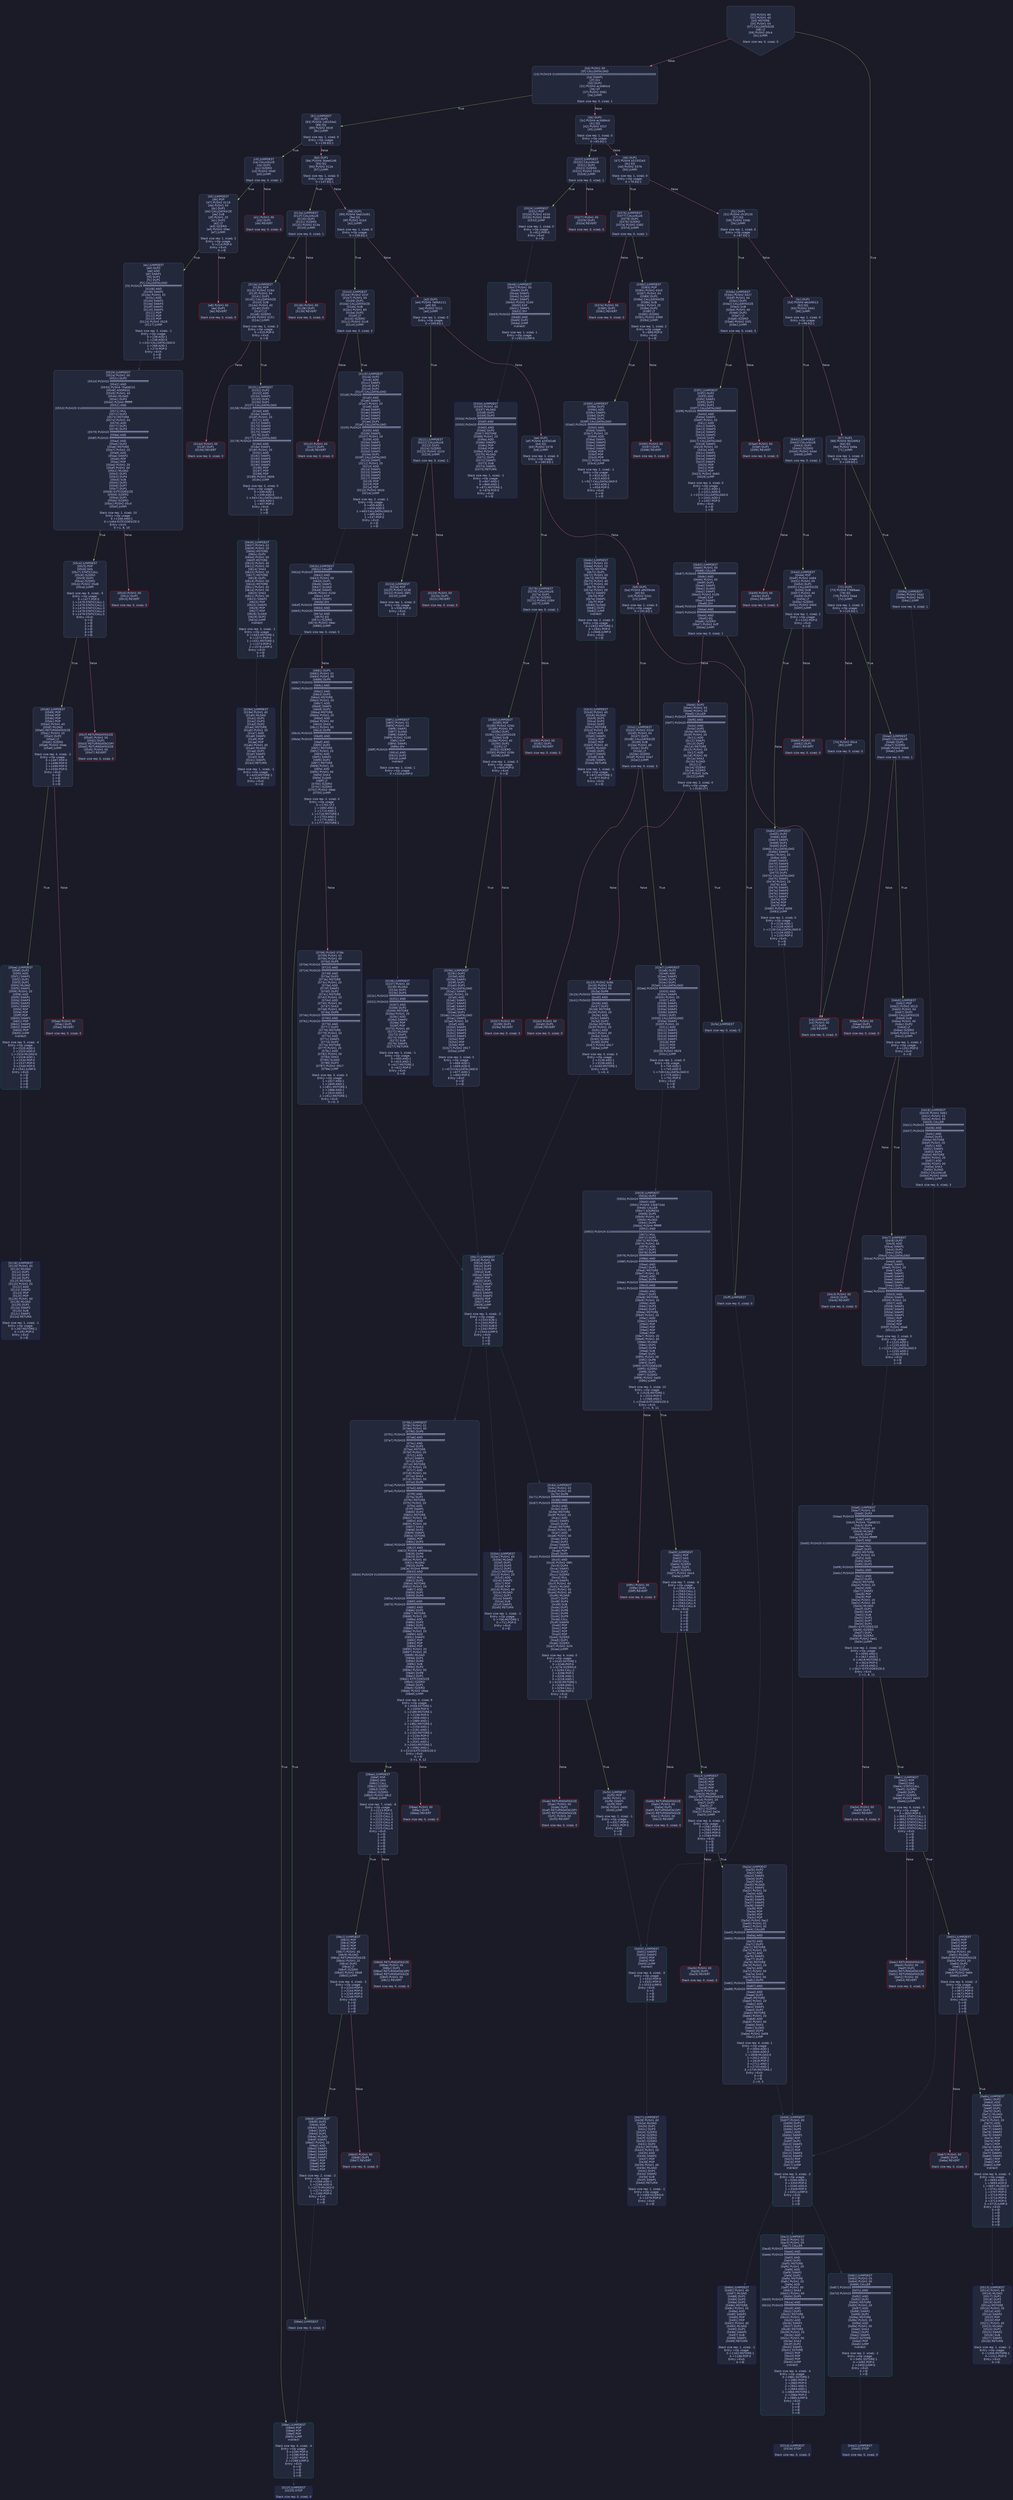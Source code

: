 digraph G {
    node [shape=box, style="filled, rounded", color="#565f89", fontcolor="#c0caf5", fontname="Helvetica", fillcolor="#24283b"];
    edge [color="#414868", fontcolor="#c0caf5", fontname="Helvetica"];
    bgcolor="#1a1b26";
    0 [ label = "[00] PUSH1 80
[02] PUSH1 40
[04] MSTORE
[05] PUSH1 04
[07] CALLDATASIZE
[08] LT
[09] PUSH2 00c4
[0c] JUMPI

Stack size req: 0, sizeΔ: 0
" shape = invhouse]
    1 [ label = "[0d] PUSH1 00
[0f] CALLDATALOAD
[10] PUSH29 0100000000000000000000000000000000000000000000000000000000
[2e] SWAP1
[2f] DIV
[30] DUP1
[31] PUSH4 ac3d84cd
[36] GT
[37] PUSH2 0081
[3a] JUMPI

Stack size req: 0, sizeΔ: 1
"]
    2 [ label = "[3b] DUP1
[3c] PUSH4 ac3d84cd
[41] EQ
[42] PUSH2 031f
[45] JUMPI

Stack size req: 1, sizeΔ: 0
Entry->Op usage:
	0->65:EQ:1
"]
    3 [ label = "[46] DUP1
[47] PUSH4 b51502e3
[4c] EQ
[4d] PUSH2 0376
[50] JUMPI

Stack size req: 1, sizeΔ: 0
Entry->Op usage:
	0->76:EQ:1
"]
    4 [ label = "[51] DUP1
[52] PUSH4 cfc3f130
[57] EQ
[58] PUSH2 03db
[5b] JUMPI

Stack size req: 1, sizeΔ: 0
Entry->Op usage:
	0->87:EQ:1
"]
    5 [ label = "[5c] DUP1
[5d] PUSH4 e6cb9013
[62] EQ
[63] PUSH2 0441
[66] JUMPI

Stack size req: 1, sizeΔ: 0
Entry->Op usage:
	0->98:EQ:1
"]
    6 [ label = "[67] DUP1
[68] PUSH4 f6326fb3
[6d] EQ
[6e] PUSH2 049a
[71] JUMPI

Stack size req: 1, sizeΔ: 0
Entry->Op usage:
	0->109:EQ:1
"]
    7 [ label = "[72] DUP1
[73] PUSH4 f7888aec
[78] EQ
[79] PUSH2 04a4
[7c] JUMPI

Stack size req: 1, sizeΔ: 0
Entry->Op usage:
	0->120:EQ:1
"]
    8 [ label = "[7d] PUSH2 00c4
[80] JUMP

Stack size req: 0, sizeΔ: 0
"]
    9 [ label = "[81] JUMPDEST
[82] DUP1
[83] PUSH4 146104e1
[88] EQ
[89] PUSH2 00c9
[8c] JUMPI

Stack size req: 1, sizeΔ: 0
Entry->Op usage:
	0->136:EQ:1
"]
    10 [ label = "[8d] DUP1
[8e] PUSH4 3baed1d6
[93] EQ
[94] PUSH2 012e
[97] JUMPI

Stack size req: 1, sizeΔ: 0
Entry->Op usage:
	0->147:EQ:1
"]
    11 [ label = "[98] DUP1
[99] PUSH4 5ed15d91
[9e] EQ
[9f] PUSH2 01b3
[a2] JUMPI

Stack size req: 1, sizeΔ: 0
Entry->Op usage:
	0->158:EQ:1
"]
    12 [ label = "[a3] DUP1
[a4] PUSH4 7e0bb111
[a9] EQ
[aa] PUSH2 0221
[ad] JUMPI

Stack size req: 1, sizeΔ: 0
Entry->Op usage:
	0->169:EQ:1
"]
    13 [ label = "[ae] DUP1
[af] PUSH4 a293d1e8
[b4] EQ
[b5] PUSH2 0278
[b8] JUMPI

Stack size req: 1, sizeΔ: 0
Entry->Op usage:
	0->180:EQ:1
"]
    14 [ label = "[b9] DUP1
[ba] PUSH4 a9059cbb
[bf] EQ
[c0] PUSH2 02d1
[c3] JUMPI

Stack size req: 1, sizeΔ: 0
Entry->Op usage:
	0->191:EQ:1
"]
    15 [ label = "[c4] JUMPDEST
[c5] PUSH1 00
[c7] DUP1
[c8] REVERT

Stack size req: 0, sizeΔ: 0
" color = "red"]
    16 [ label = "[c9] JUMPDEST
[ca] CALLVALUE
[cb] DUP1
[cc] ISZERO
[cd] PUSH2 00d5
[d0] JUMPI

Stack size req: 0, sizeΔ: 1
"]
    17 [ label = "[d1] PUSH1 00
[d3] DUP1
[d4] REVERT

Stack size req: 0, sizeΔ: 0
" color = "red"]
    18 [ label = "[d5] JUMPDEST
[d6] POP
[d7] PUSH2 0118
[da] PUSH1 04
[dc] DUP1
[dd] CALLDATASIZE
[de] SUB
[df] PUSH1 20
[e1] DUP2
[e2] LT
[e3] ISZERO
[e4] PUSH2 00ec
[e7] JUMPI

Stack size req: 1, sizeΔ: 2
Entry->Op usage:
	0->214:POP:0
Entry->Exit:
	0->😵
"]
    19 [ label = "[e8] PUSH1 00
[ea] DUP1
[eb] REVERT

Stack size req: 0, sizeΔ: 0
" color = "red"]
    20 [ label = "[ec] JUMPDEST
[ed] DUP2
[ee] ADD
[ef] SWAP1
[f0] DUP1
[f1] DUP1
[f2] CALLDATALOAD
[f3] PUSH20 ffffffffffffffffffffffffffffffffffffffff
[0108] AND
[0109] SWAP1
[010a] PUSH1 20
[010c] ADD
[010d] SWAP1
[010e] SWAP3
[010f] SWAP2
[0110] SWAP1
[0111] POP
[0112] POP
[0113] POP
[0114] PUSH2 0529
[0117] JUMP

Stack size req: 2, sizeΔ: -1
Entry->Op usage:
	0->238:ADD:1
	1->238:ADD:0
	1->242:CALLDATALOAD:0
	1->268:ADD:1
	1->274:POP:0
Entry->Exit:
	0->😵
	1->😵
"]
    21 [ label = "[0118] JUMPDEST
[0119] PUSH1 40
[011b] MLOAD
[011c] DUP1
[011d] DUP3
[011e] DUP2
[011f] MSTORE
[0120] PUSH1 20
[0122] ADD
[0123] SWAP2
[0124] POP
[0125] POP
[0126] PUSH1 40
[0128] MLOAD
[0129] DUP1
[012a] SWAP2
[012b] SUB
[012c] SWAP1
[012d] RETURN

Stack size req: 1, sizeΔ: -1
Entry->Op usage:
	0->287:MSTORE:1
	0->292:POP:0
Entry->Exit:
	0->😵
" color = "darkblue"]
    22 [ label = "[012e] JUMPDEST
[012f] CALLVALUE
[0130] DUP1
[0131] ISZERO
[0132] PUSH2 013a
[0135] JUMPI

Stack size req: 0, sizeΔ: 1
"]
    23 [ label = "[0136] PUSH1 00
[0138] DUP1
[0139] REVERT

Stack size req: 0, sizeΔ: 0
" color = "red"]
    24 [ label = "[013a] JUMPDEST
[013b] POP
[013c] PUSH2 019d
[013f] PUSH1 04
[0141] DUP1
[0142] CALLDATASIZE
[0143] SUB
[0144] PUSH1 40
[0146] DUP2
[0147] LT
[0148] ISZERO
[0149] PUSH2 0151
[014c] JUMPI

Stack size req: 1, sizeΔ: 2
Entry->Op usage:
	0->315:POP:0
Entry->Exit:
	0->😵
"]
    25 [ label = "[014d] PUSH1 00
[014f] DUP1
[0150] REVERT

Stack size req: 0, sizeΔ: 0
" color = "red"]
    26 [ label = "[0151] JUMPDEST
[0152] DUP2
[0153] ADD
[0154] SWAP1
[0155] DUP1
[0156] DUP1
[0157] CALLDATALOAD
[0158] PUSH20 ffffffffffffffffffffffffffffffffffffffff
[016d] AND
[016e] SWAP1
[016f] PUSH1 20
[0171] ADD
[0172] SWAP1
[0173] SWAP3
[0174] SWAP2
[0175] SWAP1
[0176] DUP1
[0177] CALLDATALOAD
[0178] PUSH20 ffffffffffffffffffffffffffffffffffffffff
[018d] AND
[018e] SWAP1
[018f] PUSH1 20
[0191] ADD
[0192] SWAP1
[0193] SWAP3
[0194] SWAP2
[0195] SWAP1
[0196] POP
[0197] POP
[0198] POP
[0199] PUSH2 0606
[019c] JUMP

Stack size req: 2, sizeΔ: 0
Entry->Op usage:
	0->339:ADD:1
	1->339:ADD:0
	1->343:CALLDATALOAD:0
	1->369:ADD:1
	1->407:POP:0
Entry->Exit:
	0->😵
	1->😵
"]
    27 [ label = "[019d] JUMPDEST
[019e] PUSH1 40
[01a0] MLOAD
[01a1] DUP1
[01a2] DUP3
[01a3] DUP2
[01a4] MSTORE
[01a5] PUSH1 20
[01a7] ADD
[01a8] SWAP2
[01a9] POP
[01aa] POP
[01ab] PUSH1 40
[01ad] MLOAD
[01ae] DUP1
[01af] SWAP2
[01b0] SUB
[01b1] SWAP1
[01b2] RETURN

Stack size req: 1, sizeΔ: -1
Entry->Op usage:
	0->420:MSTORE:1
	0->425:POP:0
Entry->Exit:
	0->😵
" color = "darkblue"]
    28 [ label = "[01b3] JUMPDEST
[01b4] PUSH2 021f
[01b7] PUSH1 04
[01b9] DUP1
[01ba] CALLDATASIZE
[01bb] SUB
[01bc] PUSH1 60
[01be] DUP2
[01bf] LT
[01c0] ISZERO
[01c1] PUSH2 01c9
[01c4] JUMPI

Stack size req: 0, sizeΔ: 3
"]
    29 [ label = "[01c5] PUSH1 00
[01c7] DUP1
[01c8] REVERT

Stack size req: 0, sizeΔ: 0
" color = "red"]
    30 [ label = "[01c9] JUMPDEST
[01ca] DUP2
[01cb] ADD
[01cc] SWAP1
[01cd] DUP1
[01ce] DUP1
[01cf] CALLDATALOAD
[01d0] PUSH20 ffffffffffffffffffffffffffffffffffffffff
[01e5] AND
[01e6] SWAP1
[01e7] PUSH1 20
[01e9] ADD
[01ea] SWAP1
[01eb] SWAP3
[01ec] SWAP2
[01ed] SWAP1
[01ee] DUP1
[01ef] CALLDATALOAD
[01f0] PUSH20 ffffffffffffffffffffffffffffffffffffffff
[0205] AND
[0206] SWAP1
[0207] PUSH1 20
[0209] ADD
[020a] SWAP1
[020b] SWAP3
[020c] SWAP2
[020d] SWAP1
[020e] DUP1
[020f] CALLDATALOAD
[0210] SWAP1
[0211] PUSH1 20
[0213] ADD
[0214] SWAP1
[0215] SWAP3
[0216] SWAP2
[0217] SWAP1
[0218] POP
[0219] POP
[021a] POP
[021b] PUSH2 062b
[021e] JUMP

Stack size req: 2, sizeΔ: 1
Entry->Op usage:
	0->459:ADD:1
	1->459:ADD:0
	1->463:CALLDATALOAD:0
	1->489:ADD:1
	1->537:POP:0
Entry->Exit:
	0->😵
	1->😵
"]
    31 [ label = "[021f] JUMPDEST
[0220] STOP

Stack size req: 0, sizeΔ: 0
" color = "darkblue"]
    32 [ label = "[0221] JUMPDEST
[0222] CALLVALUE
[0223] DUP1
[0224] ISZERO
[0225] PUSH2 022d
[0228] JUMPI

Stack size req: 0, sizeΔ: 1
"]
    33 [ label = "[0229] PUSH1 00
[022b] DUP1
[022c] REVERT

Stack size req: 0, sizeΔ: 0
" color = "red"]
    34 [ label = "[022d] JUMPDEST
[022e] POP
[022f] PUSH2 0236
[0232] PUSH2 08f1
[0235] JUMP

Stack size req: 1, sizeΔ: 0
Entry->Op usage:
	0->558:POP:0
Entry->Exit:
	0->😵
"]
    35 [ label = "[0236] JUMPDEST
[0237] PUSH1 40
[0239] MLOAD
[023a] DUP1
[023b] DUP3
[023c] PUSH20 ffffffffffffffffffffffffffffffffffffffff
[0251] AND
[0252] PUSH20 ffffffffffffffffffffffffffffffffffffffff
[0267] AND
[0268] DUP2
[0269] MSTORE
[026a] PUSH1 20
[026c] ADD
[026d] SWAP2
[026e] POP
[026f] POP
[0270] PUSH1 40
[0272] MLOAD
[0273] DUP1
[0274] SWAP2
[0275] SUB
[0276] SWAP1
[0277] RETURN

Stack size req: 1, sizeΔ: -1
Entry->Op usage:
	0->593:AND:1
	0->615:AND:1
	0->617:MSTORE:1
	0->622:POP:0
Entry->Exit:
	0->😵
" color = "darkblue"]
    36 [ label = "[0278] JUMPDEST
[0279] CALLVALUE
[027a] DUP1
[027b] ISZERO
[027c] PUSH2 0284
[027f] JUMPI

Stack size req: 0, sizeΔ: 1
"]
    37 [ label = "[0280] PUSH1 00
[0282] DUP1
[0283] REVERT

Stack size req: 0, sizeΔ: 0
" color = "red"]
    38 [ label = "[0284] JUMPDEST
[0285] POP
[0286] PUSH2 02bb
[0289] PUSH1 04
[028b] DUP1
[028c] CALLDATASIZE
[028d] SUB
[028e] PUSH1 40
[0290] DUP2
[0291] LT
[0292] ISZERO
[0293] PUSH2 029b
[0296] JUMPI

Stack size req: 1, sizeΔ: 2
Entry->Op usage:
	0->645:POP:0
Entry->Exit:
	0->😵
"]
    39 [ label = "[0297] PUSH1 00
[0299] DUP1
[029a] REVERT

Stack size req: 0, sizeΔ: 0
" color = "red"]
    40 [ label = "[029b] JUMPDEST
[029c] DUP2
[029d] ADD
[029e] SWAP1
[029f] DUP1
[02a0] DUP1
[02a1] CALLDATALOAD
[02a2] SWAP1
[02a3] PUSH1 20
[02a5] ADD
[02a6] SWAP1
[02a7] SWAP3
[02a8] SWAP2
[02a9] SWAP1
[02aa] DUP1
[02ab] CALLDATALOAD
[02ac] SWAP1
[02ad] PUSH1 20
[02af] ADD
[02b0] SWAP1
[02b1] SWAP3
[02b2] SWAP2
[02b3] SWAP1
[02b4] POP
[02b5] POP
[02b6] POP
[02b7] PUSH2 0917
[02ba] JUMP

Stack size req: 2, sizeΔ: 0
Entry->Op usage:
	0->669:ADD:1
	1->669:ADD:0
	1->673:CALLDATALOAD:0
	1->677:ADD:1
	1->693:POP:0
Entry->Exit:
	0->😵
	1->😵
"]
    41 [ label = "[02bb] JUMPDEST
[02bc] PUSH1 40
[02be] MLOAD
[02bf] DUP1
[02c0] DUP3
[02c1] DUP2
[02c2] MSTORE
[02c3] PUSH1 20
[02c5] ADD
[02c6] SWAP2
[02c7] POP
[02c8] POP
[02c9] PUSH1 40
[02cb] MLOAD
[02cc] DUP1
[02cd] SWAP2
[02ce] SUB
[02cf] SWAP1
[02d0] RETURN

Stack size req: 1, sizeΔ: -1
Entry->Op usage:
	0->706:MSTORE:1
	0->711:POP:0
Entry->Exit:
	0->😵
" color = "darkblue"]
    42 [ label = "[02d1] JUMPDEST
[02d2] PUSH2 031d
[02d5] PUSH1 04
[02d7] DUP1
[02d8] CALLDATASIZE
[02d9] SUB
[02da] PUSH1 40
[02dc] DUP2
[02dd] LT
[02de] ISZERO
[02df] PUSH2 02e7
[02e2] JUMPI

Stack size req: 0, sizeΔ: 3
"]
    43 [ label = "[02e3] PUSH1 00
[02e5] DUP1
[02e6] REVERT

Stack size req: 0, sizeΔ: 0
" color = "red"]
    44 [ label = "[02e7] JUMPDEST
[02e8] DUP2
[02e9] ADD
[02ea] SWAP1
[02eb] DUP1
[02ec] DUP1
[02ed] CALLDATALOAD
[02ee] PUSH20 ffffffffffffffffffffffffffffffffffffffff
[0303] AND
[0304] SWAP1
[0305] PUSH1 20
[0307] ADD
[0308] SWAP1
[0309] SWAP3
[030a] SWAP2
[030b] SWAP1
[030c] DUP1
[030d] CALLDATALOAD
[030e] SWAP1
[030f] PUSH1 20
[0311] ADD
[0312] SWAP1
[0313] SWAP3
[0314] SWAP2
[0315] SWAP1
[0316] POP
[0317] POP
[0318] POP
[0319] PUSH2 0929
[031c] JUMP

Stack size req: 2, sizeΔ: 0
Entry->Op usage:
	0->745:ADD:1
	1->745:ADD:0
	1->749:CALLDATALOAD:0
	1->775:ADD:1
	1->791:POP:0
Entry->Exit:
	0->😵
	1->😵
"]
    45 [ label = "[031d] JUMPDEST
[031e] STOP

Stack size req: 0, sizeΔ: 0
" color = "darkblue"]
    46 [ label = "[031f] JUMPDEST
[0320] CALLVALUE
[0321] DUP1
[0322] ISZERO
[0323] PUSH2 032b
[0326] JUMPI

Stack size req: 0, sizeΔ: 1
"]
    47 [ label = "[0327] PUSH1 00
[0329] DUP1
[032a] REVERT

Stack size req: 0, sizeΔ: 0
" color = "red"]
    48 [ label = "[032b] JUMPDEST
[032c] POP
[032d] PUSH2 0334
[0330] PUSH2 0b46
[0333] JUMP

Stack size req: 1, sizeΔ: 0
Entry->Op usage:
	0->812:POP:0
Entry->Exit:
	0->😵
"]
    49 [ label = "[0334] JUMPDEST
[0335] PUSH1 40
[0337] MLOAD
[0338] DUP1
[0339] DUP3
[033a] PUSH20 ffffffffffffffffffffffffffffffffffffffff
[034f] AND
[0350] PUSH20 ffffffffffffffffffffffffffffffffffffffff
[0365] AND
[0366] DUP2
[0367] MSTORE
[0368] PUSH1 20
[036a] ADD
[036b] SWAP2
[036c] POP
[036d] POP
[036e] PUSH1 40
[0370] MLOAD
[0371] DUP1
[0372] SWAP2
[0373] SUB
[0374] SWAP1
[0375] RETURN

Stack size req: 1, sizeΔ: -1
Entry->Op usage:
	0->847:AND:1
	0->869:AND:1
	0->871:MSTORE:1
	0->876:POP:0
Entry->Exit:
	0->😵
" color = "darkblue"]
    50 [ label = "[0376] JUMPDEST
[0377] CALLVALUE
[0378] DUP1
[0379] ISZERO
[037a] PUSH2 0382
[037d] JUMPI

Stack size req: 0, sizeΔ: 1
"]
    51 [ label = "[037e] PUSH1 00
[0380] DUP1
[0381] REVERT

Stack size req: 0, sizeΔ: 0
" color = "red"]
    52 [ label = "[0382] JUMPDEST
[0383] POP
[0384] PUSH2 03c5
[0387] PUSH1 04
[0389] DUP1
[038a] CALLDATASIZE
[038b] SUB
[038c] PUSH1 20
[038e] DUP2
[038f] LT
[0390] ISZERO
[0391] PUSH2 0399
[0394] JUMPI

Stack size req: 1, sizeΔ: 2
Entry->Op usage:
	0->899:POP:0
Entry->Exit:
	0->😵
"]
    53 [ label = "[0395] PUSH1 00
[0397] DUP1
[0398] REVERT

Stack size req: 0, sizeΔ: 0
" color = "red"]
    54 [ label = "[0399] JUMPDEST
[039a] DUP2
[039b] ADD
[039c] SWAP1
[039d] DUP1
[039e] DUP1
[039f] CALLDATALOAD
[03a0] PUSH20 ffffffffffffffffffffffffffffffffffffffff
[03b5] AND
[03b6] SWAP1
[03b7] PUSH1 20
[03b9] ADD
[03ba] SWAP1
[03bb] SWAP3
[03bc] SWAP2
[03bd] SWAP1
[03be] POP
[03bf] POP
[03c0] POP
[03c1] PUSH2 0b6b
[03c4] JUMP

Stack size req: 2, sizeΔ: -1
Entry->Op usage:
	0->923:ADD:1
	1->923:ADD:0
	1->927:CALLDATALOAD:0
	1->953:ADD:1
	1->959:POP:0
Entry->Exit:
	0->😵
	1->😵
"]
    55 [ label = "[03c5] JUMPDEST
[03c6] PUSH1 40
[03c8] MLOAD
[03c9] DUP1
[03ca] DUP3
[03cb] DUP2
[03cc] MSTORE
[03cd] PUSH1 20
[03cf] ADD
[03d0] SWAP2
[03d1] POP
[03d2] POP
[03d3] PUSH1 40
[03d5] MLOAD
[03d6] DUP1
[03d7] SWAP2
[03d8] SUB
[03d9] SWAP1
[03da] RETURN

Stack size req: 1, sizeΔ: -1
Entry->Op usage:
	0->972:MSTORE:1
	0->977:POP:0
Entry->Exit:
	0->😵
" color = "darkblue"]
    56 [ label = "[03db] JUMPDEST
[03dc] PUSH2 0427
[03df] PUSH1 04
[03e1] DUP1
[03e2] CALLDATASIZE
[03e3] SUB
[03e4] PUSH1 40
[03e6] DUP2
[03e7] LT
[03e8] ISZERO
[03e9] PUSH2 03f1
[03ec] JUMPI

Stack size req: 0, sizeΔ: 3
"]
    57 [ label = "[03ed] PUSH1 00
[03ef] DUP1
[03f0] REVERT

Stack size req: 0, sizeΔ: 0
" color = "red"]
    58 [ label = "[03f1] JUMPDEST
[03f2] DUP2
[03f3] ADD
[03f4] SWAP1
[03f5] DUP1
[03f6] DUP1
[03f7] CALLDATALOAD
[03f8] PUSH20 ffffffffffffffffffffffffffffffffffffffff
[040d] AND
[040e] SWAP1
[040f] PUSH1 20
[0411] ADD
[0412] SWAP1
[0413] SWAP3
[0414] SWAP2
[0415] SWAP1
[0416] DUP1
[0417] CALLDATALOAD
[0418] SWAP1
[0419] PUSH1 20
[041b] ADD
[041c] SWAP1
[041d] SWAP3
[041e] SWAP2
[041f] SWAP1
[0420] POP
[0421] POP
[0422] POP
[0423] PUSH2 0b83
[0426] JUMP

Stack size req: 2, sizeΔ: 0
Entry->Op usage:
	0->1011:ADD:1
	1->1011:ADD:0
	1->1015:CALLDATALOAD:0
	1->1041:ADD:1
	1->1057:POP:0
Entry->Exit:
	0->😵
	1->😵
"]
    59 [ label = "[0427] JUMPDEST
[0428] PUSH1 40
[042a] MLOAD
[042b] DUP1
[042c] DUP3
[042d] ISZERO
[042e] ISZERO
[042f] ISZERO
[0430] ISZERO
[0431] DUP2
[0432] MSTORE
[0433] PUSH1 20
[0435] ADD
[0436] SWAP2
[0437] POP
[0438] POP
[0439] PUSH1 40
[043b] MLOAD
[043c] DUP1
[043d] SWAP2
[043e] SUB
[043f] SWAP1
[0440] RETURN

Stack size req: 1, sizeΔ: -1
Entry->Op usage:
	0->1069:ISZERO:0
	0->1079:POP:0
Entry->Exit:
	0->😵
" color = "darkblue"]
    60 [ label = "[0441] JUMPDEST
[0442] CALLVALUE
[0443] DUP1
[0444] ISZERO
[0445] PUSH2 044d
[0448] JUMPI

Stack size req: 0, sizeΔ: 1
"]
    61 [ label = "[0449] PUSH1 00
[044b] DUP1
[044c] REVERT

Stack size req: 0, sizeΔ: 0
" color = "red"]
    62 [ label = "[044d] JUMPDEST
[044e] POP
[044f] PUSH2 0484
[0452] PUSH1 04
[0454] DUP1
[0455] CALLDATASIZE
[0456] SUB
[0457] PUSH1 40
[0459] DUP2
[045a] LT
[045b] ISZERO
[045c] PUSH2 0464
[045f] JUMPI

Stack size req: 1, sizeΔ: 2
Entry->Op usage:
	0->1102:POP:0
Entry->Exit:
	0->😵
"]
    63 [ label = "[0460] PUSH1 00
[0462] DUP1
[0463] REVERT

Stack size req: 0, sizeΔ: 0
" color = "red"]
    64 [ label = "[0464] JUMPDEST
[0465] DUP2
[0466] ADD
[0467] SWAP1
[0468] DUP1
[0469] DUP1
[046a] CALLDATALOAD
[046b] SWAP1
[046c] PUSH1 20
[046e] ADD
[046f] SWAP1
[0470] SWAP3
[0471] SWAP2
[0472] SWAP1
[0473] DUP1
[0474] CALLDATALOAD
[0475] SWAP1
[0476] PUSH1 20
[0478] ADD
[0479] SWAP1
[047a] SWAP3
[047b] SWAP2
[047c] SWAP1
[047d] POP
[047e] POP
[047f] POP
[0480] PUSH2 0d06
[0483] JUMP

Stack size req: 2, sizeΔ: 0
Entry->Op usage:
	0->1126:ADD:1
	1->1126:ADD:0
	1->1130:CALLDATALOAD:0
	1->1134:ADD:1
	1->1150:POP:0
Entry->Exit:
	0->😵
	1->😵
"]
    65 [ label = "[0484] JUMPDEST
[0485] PUSH1 40
[0487] MLOAD
[0488] DUP1
[0489] DUP3
[048a] DUP2
[048b] MSTORE
[048c] PUSH1 20
[048e] ADD
[048f] SWAP2
[0490] POP
[0491] POP
[0492] PUSH1 40
[0494] MLOAD
[0495] DUP1
[0496] SWAP2
[0497] SUB
[0498] SWAP1
[0499] RETURN

Stack size req: 1, sizeΔ: -1
Entry->Op usage:
	0->1163:MSTORE:1
	0->1168:POP:0
Entry->Exit:
	0->😵
" color = "darkblue"]
    66 [ label = "[049a] JUMPDEST
[049b] PUSH2 04a2
[049e] PUSH2 0d18
[04a1] JUMP

Stack size req: 0, sizeΔ: 1
"]
    67 [ label = "[04a2] JUMPDEST
[04a3] STOP

Stack size req: 0, sizeΔ: 0
" color = "darkblue"]
    68 [ label = "[04a4] JUMPDEST
[04a5] CALLVALUE
[04a6] DUP1
[04a7] ISZERO
[04a8] PUSH2 04b0
[04ab] JUMPI

Stack size req: 0, sizeΔ: 1
"]
    69 [ label = "[04ac] PUSH1 00
[04ae] DUP1
[04af] REVERT

Stack size req: 0, sizeΔ: 0
" color = "red"]
    70 [ label = "[04b0] JUMPDEST
[04b1] POP
[04b2] PUSH2 0513
[04b5] PUSH1 04
[04b7] DUP1
[04b8] CALLDATASIZE
[04b9] SUB
[04ba] PUSH1 40
[04bc] DUP2
[04bd] LT
[04be] ISZERO
[04bf] PUSH2 04c7
[04c2] JUMPI

Stack size req: 1, sizeΔ: 2
Entry->Op usage:
	0->1201:POP:0
Entry->Exit:
	0->😵
"]
    71 [ label = "[04c3] PUSH1 00
[04c5] DUP1
[04c6] REVERT

Stack size req: 0, sizeΔ: 0
" color = "red"]
    72 [ label = "[04c7] JUMPDEST
[04c8] DUP2
[04c9] ADD
[04ca] SWAP1
[04cb] DUP1
[04cc] DUP1
[04cd] CALLDATALOAD
[04ce] PUSH20 ffffffffffffffffffffffffffffffffffffffff
[04e3] AND
[04e4] SWAP1
[04e5] PUSH1 20
[04e7] ADD
[04e8] SWAP1
[04e9] SWAP3
[04ea] SWAP2
[04eb] SWAP1
[04ec] DUP1
[04ed] CALLDATALOAD
[04ee] PUSH20 ffffffffffffffffffffffffffffffffffffffff
[0503] AND
[0504] SWAP1
[0505] PUSH1 20
[0507] ADD
[0508] SWAP1
[0509] SWAP3
[050a] SWAP2
[050b] SWAP1
[050c] POP
[050d] POP
[050e] POP
[050f] PUSH2 0da6
[0512] JUMP

Stack size req: 2, sizeΔ: 0
Entry->Op usage:
	0->1225:ADD:1
	1->1225:ADD:0
	1->1229:CALLDATALOAD:0
	1->1255:ADD:1
	1->1293:POP:0
Entry->Exit:
	0->😵
	1->😵
"]
    73 [ label = "[0513] JUMPDEST
[0514] PUSH1 40
[0516] MLOAD
[0517] DUP1
[0518] DUP3
[0519] DUP2
[051a] MSTORE
[051b] PUSH1 20
[051d] ADD
[051e] SWAP2
[051f] POP
[0520] POP
[0521] PUSH1 40
[0523] MLOAD
[0524] DUP1
[0525] SWAP2
[0526] SUB
[0527] SWAP1
[0528] RETURN

Stack size req: 1, sizeΔ: -1
Entry->Op usage:
	0->1306:MSTORE:1
	0->1311:POP:0
Entry->Exit:
	0->😵
" color = "darkblue"]
    74 [ label = "[0529] JUMPDEST
[052a] PUSH1 00
[052c] DUP2
[052d] PUSH20 ffffffffffffffffffffffffffffffffffffffff
[0542] AND
[0543] PUSH4 70a08231
[0548] ADDRESS
[0549] PUSH1 40
[054b] MLOAD
[054c] DUP3
[054d] PUSH4 ffffffff
[0552] AND
[0553] PUSH29 0100000000000000000000000000000000000000000000000000000000
[0571] MUL
[0572] DUP2
[0573] MSTORE
[0574] PUSH1 04
[0576] ADD
[0577] DUP1
[0578] DUP3
[0579] PUSH20 ffffffffffffffffffffffffffffffffffffffff
[058e] AND
[058f] PUSH20 ffffffffffffffffffffffffffffffffffffffff
[05a4] AND
[05a5] DUP2
[05a6] MSTORE
[05a7] PUSH1 20
[05a9] ADD
[05aa] SWAP2
[05ab] POP
[05ac] POP
[05ad] PUSH1 20
[05af] PUSH1 40
[05b1] MLOAD
[05b2] DUP1
[05b3] DUP4
[05b4] SUB
[05b5] DUP2
[05b6] DUP7
[05b7] DUP1
[05b8] EXTCODESIZE
[05b9] ISZERO
[05ba] DUP1
[05bb] ISZERO
[05bc] PUSH2 05c4
[05bf] JUMPI

Stack size req: 1, sizeΔ: 10
Entry->Op usage:
	0->1346:AND:1
	0->1464:EXTCODESIZE:0
Entry->Exit:
	0->1, 8, 10
"]
    75 [ label = "[05c0] PUSH1 00
[05c2] DUP1
[05c3] REVERT

Stack size req: 0, sizeΔ: 0
" color = "red"]
    76 [ label = "[05c4] JUMPDEST
[05c5] POP
[05c6] GAS
[05c7] STATICCALL
[05c8] ISZERO
[05c9] DUP1
[05ca] ISZERO
[05cb] PUSH2 05d8
[05ce] JUMPI

Stack size req: 6, sizeΔ: -5
Entry->Op usage:
	0->1477:POP:0
	1->1479:STATICCALL:1
	2->1479:STATICCALL:2
	3->1479:STATICCALL:3
	4->1479:STATICCALL:4
	5->1479:STATICCALL:5
Entry->Exit:
	0->😵
	1->😵
	2->😵
	3->😵
	4->😵
	5->😵
"]
    77 [ label = "[05cf] RETURNDATASIZE
[05d0] PUSH1 00
[05d2] DUP1
[05d3] RETURNDATACOPY
[05d4] RETURNDATASIZE
[05d5] PUSH1 00
[05d7] REVERT

Stack size req: 0, sizeΔ: 0
" color = "red"]
    78 [ label = "[05d8] JUMPDEST
[05d9] POP
[05da] POP
[05db] POP
[05dc] POP
[05dd] PUSH1 40
[05df] MLOAD
[05e0] RETURNDATASIZE
[05e1] PUSH1 20
[05e3] DUP2
[05e4] LT
[05e5] ISZERO
[05e6] PUSH2 05ee
[05e9] JUMPI

Stack size req: 4, sizeΔ: -2
Entry->Op usage:
	0->1497:POP:0
	1->1498:POP:0
	2->1499:POP:0
	3->1500:POP:0
Entry->Exit:
	0->😵
	1->😵
	2->😵
	3->😵
"]
    79 [ label = "[05ea] PUSH1 00
[05ec] DUP1
[05ed] REVERT

Stack size req: 0, sizeΔ: 0
" color = "red"]
    80 [ label = "[05ee] JUMPDEST
[05ef] DUP2
[05f0] ADD
[05f1] SWAP1
[05f2] DUP1
[05f3] DUP1
[05f4] MLOAD
[05f5] SWAP1
[05f6] PUSH1 20
[05f8] ADD
[05f9] SWAP1
[05fa] SWAP3
[05fb] SWAP2
[05fc] SWAP1
[05fd] POP
[05fe] POP
[05ff] POP
[0600] SWAP1
[0601] POP
[0602] SWAP2
[0603] SWAP1
[0604] POP
[0605] JUMP
Indirect!

Stack size req: 5, sizeΔ: -4
Entry->Op usage:
	0->1520:ADD:1
	1->1520:ADD:0
	1->1524:MLOAD:0
	1->1528:ADD:1
	1->1534:POP:0
	2->1537:POP:0
	3->1540:POP:0
	4->1541:JUMP:0
Entry->Exit:
	0->😵
	1->😵
	2->😵
	3->😵
	4->😵
" color = "teal"]
    81 [ label = "[0606] JUMPDEST
[0607] PUSH1 02
[0609] PUSH1 20
[060b] MSTORE
[060c] DUP2
[060d] PUSH1 00
[060f] MSTORE
[0610] PUSH1 40
[0612] PUSH1 00
[0614] SHA3
[0615] PUSH1 20
[0617] MSTORE
[0618] DUP1
[0619] PUSH1 00
[061b] MSTORE
[061c] PUSH1 40
[061e] PUSH1 00
[0620] SHA3
[0621] PUSH1 00
[0623] SWAP2
[0624] POP
[0625] SWAP2
[0626] POP
[0627] POP
[0628] SLOAD
[0629] DUP2
[062a] JUMP
Indirect!

Stack size req: 3, sizeΔ: -1
Entry->Op usage:
	0->1563:MSTORE:1
	0->1572:POP:0
	1->1551:MSTORE:1
	1->1574:POP:0
	2->1578:JUMP:0
Entry->Exit:
	0->😵
	1->😵
" color = "teal"]
    82 [ label = "[062b] JUMPDEST
[062c] CALLER
[062d] PUSH20 ffffffffffffffffffffffffffffffffffffffff
[0642] AND
[0643] PUSH1 00
[0645] DUP1
[0646] SWAP1
[0647] SLOAD
[0648] SWAP1
[0649] PUSH2 0100
[064c] EXP
[064d] SWAP1
[064e] DIV
[064f] PUSH20 ffffffffffffffffffffffffffffffffffffffff
[0664] AND
[0665] PUSH20 ffffffffffffffffffffffffffffffffffffffff
[067a] AND
[067b] EQ
[067c] ISZERO
[067d] PUSH2 08ec
[0680] JUMPI

Stack size req: 0, sizeΔ: 0
"]
    83 [ label = "[0681] DUP1
[0682] PUSH1 02
[0684] PUSH1 00
[0686] DUP5
[0687] PUSH20 ffffffffffffffffffffffffffffffffffffffff
[069c] AND
[069d] PUSH20 ffffffffffffffffffffffffffffffffffffffff
[06b2] AND
[06b3] DUP2
[06b4] MSTORE
[06b5] PUSH1 20
[06b7] ADD
[06b8] SWAP1
[06b9] DUP2
[06ba] MSTORE
[06bb] PUSH1 20
[06bd] ADD
[06be] PUSH1 00
[06c0] SHA3
[06c1] PUSH1 00
[06c3] DUP6
[06c4] PUSH20 ffffffffffffffffffffffffffffffffffffffff
[06d9] AND
[06da] PUSH20 ffffffffffffffffffffffffffffffffffffffff
[06ef] AND
[06f0] DUP2
[06f1] MSTORE
[06f2] PUSH1 20
[06f4] ADD
[06f5] SWAP1
[06f6] DUP2
[06f7] MSTORE
[06f8] PUSH1 20
[06fa] ADD
[06fb] PUSH1 00
[06fd] SHA3
[06fe] SLOAD
[06ff] LT
[0700] ISZERO
[0701] ISZERO
[0702] PUSH2 08eb
[0705] JUMPI

Stack size req: 3, sizeΔ: 0
Entry->Op usage:
	0->1791:LT:1
	1->1692:AND:1
	1->1714:AND:1
	1->1716:MSTORE:1
	2->1753:AND:1
	2->1775:AND:1
	2->1777:MSTORE:1
"]
    84 [ label = "[0706] PUSH2 078b
[0709] PUSH1 02
[070b] PUSH1 00
[070d] DUP5
[070e] PUSH20 ffffffffffffffffffffffffffffffffffffffff
[0723] AND
[0724] PUSH20 ffffffffffffffffffffffffffffffffffffffff
[0739] AND
[073a] DUP2
[073b] MSTORE
[073c] PUSH1 20
[073e] ADD
[073f] SWAP1
[0740] DUP2
[0741] MSTORE
[0742] PUSH1 20
[0744] ADD
[0745] PUSH1 00
[0747] SHA3
[0748] PUSH1 00
[074a] DUP6
[074b] PUSH20 ffffffffffffffffffffffffffffffffffffffff
[0760] AND
[0761] PUSH20 ffffffffffffffffffffffffffffffffffffffff
[0776] AND
[0777] DUP2
[0778] MSTORE
[0779] PUSH1 20
[077b] ADD
[077c] SWAP1
[077d] DUP2
[077e] MSTORE
[077f] PUSH1 20
[0781] ADD
[0782] PUSH1 00
[0784] SHA3
[0785] SLOAD
[0786] DUP3
[0787] PUSH2 0917
[078a] JUMP

Stack size req: 3, sizeΔ: 3
Entry->Op usage:
	1->1827:AND:1
	1->1849:AND:1
	1->1851:MSTORE:1
	2->1888:AND:1
	2->1910:AND:1
	2->1912:MSTORE:1
Entry->Exit:
	0->0, 3
"]
    85 [ label = "[078b] JUMPDEST
[078c] PUSH1 02
[078e] PUSH1 00
[0790] DUP5
[0791] PUSH20 ffffffffffffffffffffffffffffffffffffffff
[07a6] AND
[07a7] PUSH20 ffffffffffffffffffffffffffffffffffffffff
[07bc] AND
[07bd] DUP2
[07be] MSTORE
[07bf] PUSH1 20
[07c1] ADD
[07c2] SWAP1
[07c3] DUP2
[07c4] MSTORE
[07c5] PUSH1 20
[07c7] ADD
[07c8] PUSH1 00
[07ca] SHA3
[07cb] PUSH1 00
[07cd] DUP6
[07ce] PUSH20 ffffffffffffffffffffffffffffffffffffffff
[07e3] AND
[07e4] PUSH20 ffffffffffffffffffffffffffffffffffffffff
[07f9] AND
[07fa] DUP2
[07fb] MSTORE
[07fc] PUSH1 20
[07fe] ADD
[07ff] SWAP1
[0800] DUP2
[0801] MSTORE
[0802] PUSH1 20
[0804] ADD
[0805] PUSH1 00
[0807] SHA3
[0808] DUP2
[0809] SWAP1
[080a] SSTORE
[080b] POP
[080c] DUP3
[080d] PUSH20 ffffffffffffffffffffffffffffffffffffffff
[0822] AND
[0823] PUSH4 a9059cbb
[0828] DUP4
[0829] DUP4
[082a] PUSH1 40
[082c] MLOAD
[082d] DUP4
[082e] PUSH4 ffffffff
[0833] AND
[0834] PUSH29 0100000000000000000000000000000000000000000000000000000000
[0852] MUL
[0853] DUP2
[0854] MSTORE
[0855] PUSH1 04
[0857] ADD
[0858] DUP1
[0859] DUP4
[085a] PUSH20 ffffffffffffffffffffffffffffffffffffffff
[086f] AND
[0870] PUSH20 ffffffffffffffffffffffffffffffffffffffff
[0885] AND
[0886] DUP2
[0887] MSTORE
[0888] PUSH1 20
[088a] ADD
[088b] DUP3
[088c] DUP2
[088d] MSTORE
[088e] PUSH1 20
[0890] ADD
[0891] SWAP3
[0892] POP
[0893] POP
[0894] POP
[0895] PUSH1 20
[0897] PUSH1 40
[0899] MLOAD
[089a] DUP1
[089b] DUP4
[089c] SUB
[089d] DUP2
[089e] PUSH1 00
[08a0] DUP8
[08a1] DUP1
[08a2] EXTCODESIZE
[08a3] ISZERO
[08a4] DUP1
[08a5] ISZERO
[08a6] PUSH2 08ae
[08a9] JUMPI

Stack size req: 4, sizeΔ: 9
Entry->Op usage:
	0->2058:SSTORE:1
	0->2059:POP:0
	1->2189:MSTORE:1
	1->2196:POP:0
	2->1958:AND:1
	2->1980:AND:1
	2->1982:MSTORE:1
	2->2159:AND:1
	2->2181:AND:1
	2->2183:MSTORE:1
	2->2194:POP:0
	3->2019:AND:1
	3->2041:AND:1
	3->2043:MSTORE:1
	3->2082:AND:1
	3->2210:EXTCODESIZE:0
Entry->Exit:
	0->😵
	3->1, 9, 12
"]
    86 [ label = "[08aa] PUSH1 00
[08ac] DUP1
[08ad] REVERT

Stack size req: 0, sizeΔ: 0
" color = "red"]
    87 [ label = "[08ae] JUMPDEST
[08af] POP
[08b0] GAS
[08b1] CALL
[08b2] ISZERO
[08b3] DUP1
[08b4] ISZERO
[08b5] PUSH2 08c2
[08b8] JUMPI

Stack size req: 7, sizeΔ: -6
Entry->Op usage:
	0->2223:POP:0
	1->2225:CALL:1
	2->2225:CALL:2
	3->2225:CALL:3
	4->2225:CALL:4
	5->2225:CALL:5
	6->2225:CALL:6
Entry->Exit:
	0->😵
	1->😵
	2->😵
	3->😵
	4->😵
	5->😵
	6->😵
"]
    88 [ label = "[08b9] RETURNDATASIZE
[08ba] PUSH1 00
[08bc] DUP1
[08bd] RETURNDATACOPY
[08be] RETURNDATASIZE
[08bf] PUSH1 00
[08c1] REVERT

Stack size req: 0, sizeΔ: 0
" color = "red"]
    89 [ label = "[08c2] JUMPDEST
[08c3] POP
[08c4] POP
[08c5] POP
[08c6] POP
[08c7] PUSH1 40
[08c9] MLOAD
[08ca] RETURNDATASIZE
[08cb] PUSH1 20
[08cd] DUP2
[08ce] LT
[08cf] ISZERO
[08d0] PUSH2 08d8
[08d3] JUMPI

Stack size req: 4, sizeΔ: -2
Entry->Op usage:
	0->2243:POP:0
	1->2244:POP:0
	2->2245:POP:0
	3->2246:POP:0
Entry->Exit:
	0->😵
	1->😵
	2->😵
	3->😵
"]
    90 [ label = "[08d4] PUSH1 00
[08d6] DUP1
[08d7] REVERT

Stack size req: 0, sizeΔ: 0
" color = "red"]
    91 [ label = "[08d8] JUMPDEST
[08d9] DUP2
[08da] ADD
[08db] SWAP1
[08dc] DUP1
[08dd] DUP1
[08de] MLOAD
[08df] SWAP1
[08e0] PUSH1 20
[08e2] ADD
[08e3] SWAP1
[08e4] SWAP3
[08e5] SWAP2
[08e6] SWAP1
[08e7] POP
[08e8] POP
[08e9] POP
[08ea] POP

Stack size req: 2, sizeΔ: -2
Entry->Op usage:
	0->2266:ADD:1
	1->2266:ADD:0
	1->2270:MLOAD:0
	1->2274:ADD:1
	1->2280:POP:0
Entry->Exit:
	0->😵
	1->😵
"]
    92 [ label = "[08eb] JUMPDEST

Stack size req: 0, sizeΔ: 0
"]
    93 [ label = "[08ec] JUMPDEST
[08ed] POP
[08ee] POP
[08ef] POP
[08f0] JUMP
Indirect!

Stack size req: 4, sizeΔ: -4
Entry->Op usage:
	0->2285:POP:0
	1->2286:POP:0
	2->2287:POP:0
	3->2288:JUMP:0
Entry->Exit:
	0->😵
	1->😵
	2->😵
	3->😵
" color = "teal"]
    94 [ label = "[08f1] JUMPDEST
[08f2] PUSH1 01
[08f4] PUSH1 00
[08f6] SWAP1
[08f7] SLOAD
[08f8] SWAP1
[08f9] PUSH2 0100
[08fc] EXP
[08fd] SWAP1
[08fe] DIV
[08ff] PUSH20 ffffffffffffffffffffffffffffffffffffffff
[0914] AND
[0915] DUP2
[0916] JUMP
Indirect!

Stack size req: 1, sizeΔ: 1
Entry->Op usage:
	0->2326:JUMP:0
" color = "teal"]
    95 [ label = "[0917] JUMPDEST
[0918] PUSH1 00
[091a] DUP1
[091b] DUP3
[091c] DUP5
[091d] SUB
[091e] SWAP1
[091f] POP
[0920] DUP1
[0921] SWAP2
[0922] POP
[0923] POP
[0924] SWAP3
[0925] SWAP2
[0926] POP
[0927] POP
[0928] JUMP
Indirect!

Stack size req: 3, sizeΔ: -2
Entry->Op usage:
	0->2333:SUB:1
	0->2343:POP:0
	1->2333:SUB:0
	1->2342:POP:0
	2->2344:JUMP:0
Entry->Exit:
	0->😵
	1->😵
	2->😵
" color = "teal"]
    96 [ label = "[0929] JUMPDEST
[092a] DUP2
[092b] PUSH20 ffffffffffffffffffffffffffffffffffffffff
[0940] AND
[0941] PUSH4 23b872dd
[0946] CALLER
[0947] ADDRESS
[0948] DUP5
[0949] PUSH1 40
[094b] MLOAD
[094c] DUP5
[094d] PUSH4 ffffffff
[0952] AND
[0953] PUSH29 0100000000000000000000000000000000000000000000000000000000
[0971] MUL
[0972] DUP2
[0973] MSTORE
[0974] PUSH1 04
[0976] ADD
[0977] DUP1
[0978] DUP5
[0979] PUSH20 ffffffffffffffffffffffffffffffffffffffff
[098e] AND
[098f] PUSH20 ffffffffffffffffffffffffffffffffffffffff
[09a4] AND
[09a5] DUP2
[09a6] MSTORE
[09a7] PUSH1 20
[09a9] ADD
[09aa] DUP4
[09ab] PUSH20 ffffffffffffffffffffffffffffffffffffffff
[09c0] AND
[09c1] PUSH20 ffffffffffffffffffffffffffffffffffffffff
[09d6] AND
[09d7] DUP2
[09d8] MSTORE
[09d9] PUSH1 20
[09db] ADD
[09dc] DUP3
[09dd] DUP2
[09de] MSTORE
[09df] PUSH1 20
[09e1] ADD
[09e2] SWAP4
[09e3] POP
[09e4] POP
[09e5] POP
[09e6] POP
[09e7] PUSH1 20
[09e9] PUSH1 40
[09eb] MLOAD
[09ec] DUP1
[09ed] DUP4
[09ee] SUB
[09ef] DUP2
[09f0] PUSH1 00
[09f2] DUP8
[09f3] DUP1
[09f4] EXTCODESIZE
[09f5] ISZERO
[09f6] DUP1
[09f7] ISZERO
[09f8] PUSH2 0a00
[09fb] JUMPI

Stack size req: 2, sizeΔ: 10
Entry->Op usage:
	0->2526:MSTORE:1
	0->2533:POP:0
	1->2368:AND:1
	1->2548:EXTCODESIZE:0
Entry->Exit:
	1->1, 9, 11
"]
    97 [ label = "[09fc] PUSH1 00
[09fe] DUP1
[09ff] REVERT

Stack size req: 0, sizeΔ: 0
" color = "red"]
    98 [ label = "[0a00] JUMPDEST
[0a01] POP
[0a02] GAS
[0a03] CALL
[0a04] ISZERO
[0a05] DUP1
[0a06] ISZERO
[0a07] PUSH2 0a14
[0a0a] JUMPI

Stack size req: 7, sizeΔ: -6
Entry->Op usage:
	0->2561:POP:0
	1->2563:CALL:1
	2->2563:CALL:2
	3->2563:CALL:3
	4->2563:CALL:4
	5->2563:CALL:5
	6->2563:CALL:6
Entry->Exit:
	0->😵
	1->😵
	2->😵
	3->😵
	4->😵
	5->😵
	6->😵
"]
    99 [ label = "[0a0b] RETURNDATASIZE
[0a0c] PUSH1 00
[0a0e] DUP1
[0a0f] RETURNDATACOPY
[0a10] RETURNDATASIZE
[0a11] PUSH1 00
[0a13] REVERT

Stack size req: 0, sizeΔ: 0
" color = "red"]
    100 [ label = "[0a14] JUMPDEST
[0a15] POP
[0a16] POP
[0a17] POP
[0a18] POP
[0a19] PUSH1 40
[0a1b] MLOAD
[0a1c] RETURNDATASIZE
[0a1d] PUSH1 20
[0a1f] DUP2
[0a20] LT
[0a21] ISZERO
[0a22] PUSH2 0a2a
[0a25] JUMPI

Stack size req: 4, sizeΔ: -2
Entry->Op usage:
	0->2581:POP:0
	1->2582:POP:0
	2->2583:POP:0
	3->2584:POP:0
Entry->Exit:
	0->😵
	1->😵
	2->😵
	3->😵
"]
    101 [ label = "[0a26] PUSH1 00
[0a28] DUP1
[0a29] REVERT

Stack size req: 0, sizeΔ: 0
" color = "red"]
    102 [ label = "[0a2a] JUMPDEST
[0a2b] DUP2
[0a2c] ADD
[0a2d] SWAP1
[0a2e] DUP1
[0a2f] DUP1
[0a30] MLOAD
[0a31] SWAP1
[0a32] PUSH1 20
[0a34] ADD
[0a35] SWAP1
[0a36] SWAP3
[0a37] SWAP2
[0a38] SWAP1
[0a39] POP
[0a3a] POP
[0a3b] POP
[0a3c] POP
[0a3d] PUSH2 0ac2
[0a40] PUSH1 02
[0a42] PUSH1 00
[0a44] CALLER
[0a45] PUSH20 ffffffffffffffffffffffffffffffffffffffff
[0a5a] AND
[0a5b] PUSH20 ffffffffffffffffffffffffffffffffffffffff
[0a70] AND
[0a71] DUP2
[0a72] MSTORE
[0a73] PUSH1 20
[0a75] ADD
[0a76] SWAP1
[0a77] DUP2
[0a78] MSTORE
[0a79] PUSH1 20
[0a7b] ADD
[0a7c] PUSH1 00
[0a7e] SHA3
[0a7f] PUSH1 00
[0a81] DUP5
[0a82] PUSH20 ffffffffffffffffffffffffffffffffffffffff
[0a97] AND
[0a98] PUSH20 ffffffffffffffffffffffffffffffffffffffff
[0aad] AND
[0aae] DUP2
[0aaf] MSTORE
[0ab0] PUSH1 20
[0ab2] ADD
[0ab3] SWAP1
[0ab4] DUP2
[0ab5] MSTORE
[0ab6] PUSH1 20
[0ab8] ADD
[0ab9] PUSH1 00
[0abb] SHA3
[0abc] SLOAD
[0abd] DUP3
[0abe] PUSH2 0d06
[0ac1] JUMP

Stack size req: 4, sizeΔ: 1
Entry->Op usage:
	0->2604:ADD:1
	1->2604:ADD:0
	1->2608:MLOAD:0
	1->2612:ADD:1
	1->2618:POP:0
	3->2711:AND:1
	3->2733:AND:1
	3->2735:MSTORE:1
Entry->Exit:
	0->😵
	1->😵
	2->0, 3
"]
    103 [ label = "[0ac2] JUMPDEST
[0ac3] PUSH1 02
[0ac5] PUSH1 00
[0ac7] CALLER
[0ac8] PUSH20 ffffffffffffffffffffffffffffffffffffffff
[0add] AND
[0ade] PUSH20 ffffffffffffffffffffffffffffffffffffffff
[0af3] AND
[0af4] DUP2
[0af5] MSTORE
[0af6] PUSH1 20
[0af8] ADD
[0af9] SWAP1
[0afa] DUP2
[0afb] MSTORE
[0afc] PUSH1 20
[0afe] ADD
[0aff] PUSH1 00
[0b01] SHA3
[0b02] PUSH1 00
[0b04] DUP5
[0b05] PUSH20 ffffffffffffffffffffffffffffffffffffffff
[0b1a] AND
[0b1b] PUSH20 ffffffffffffffffffffffffffffffffffffffff
[0b30] AND
[0b31] DUP2
[0b32] MSTORE
[0b33] PUSH1 20
[0b35] ADD
[0b36] SWAP1
[0b37] DUP2
[0b38] MSTORE
[0b39] PUSH1 20
[0b3b] ADD
[0b3c] PUSH1 00
[0b3e] SHA3
[0b3f] DUP2
[0b40] SWAP1
[0b41] SSTORE
[0b42] POP
[0b43] POP
[0b44] POP
[0b45] JUMP
Indirect!

Stack size req: 4, sizeΔ: -4
Entry->Op usage:
	0->2881:SSTORE:1
	0->2882:POP:0
	1->2883:POP:0
	2->2842:AND:1
	2->2864:AND:1
	2->2866:MSTORE:1
	2->2884:POP:0
	3->2885:JUMP:0
Entry->Exit:
	0->😵
	1->😵
	2->😵
	3->😵
" color = "teal"]
    104 [ label = "[0b46] JUMPDEST
[0b47] PUSH1 00
[0b49] DUP1
[0b4a] SWAP1
[0b4b] SLOAD
[0b4c] SWAP1
[0b4d] PUSH2 0100
[0b50] EXP
[0b51] SWAP1
[0b52] DIV
[0b53] PUSH20 ffffffffffffffffffffffffffffffffffffffff
[0b68] AND
[0b69] DUP2
[0b6a] JUMP
Indirect!

Stack size req: 1, sizeΔ: 1
Entry->Op usage:
	0->2922:JUMP:0
" color = "teal"]
    105 [ label = "[0b6b] JUMPDEST
[0b6c] PUSH1 03
[0b6e] PUSH1 20
[0b70] MSTORE
[0b71] DUP1
[0b72] PUSH1 00
[0b74] MSTORE
[0b75] PUSH1 40
[0b77] PUSH1 00
[0b79] SHA3
[0b7a] PUSH1 00
[0b7c] SWAP2
[0b7d] POP
[0b7e] SWAP1
[0b7f] POP
[0b80] SLOAD
[0b81] DUP2
[0b82] JUMP
Indirect!

Stack size req: 2, sizeΔ: 0
Entry->Op usage:
	0->2932:MSTORE:1
	0->2941:POP:0
	1->2946:JUMP:0
Entry->Exit:
	0->😵
" color = "teal"]
    106 [ label = "[0b83] JUMPDEST
[0b84] PUSH1 00
[0b86] CALLER
[0b87] PUSH20 ffffffffffffffffffffffffffffffffffffffff
[0b9c] AND
[0b9d] PUSH1 00
[0b9f] DUP1
[0ba0] SWAP1
[0ba1] SLOAD
[0ba2] SWAP1
[0ba3] PUSH2 0100
[0ba6] EXP
[0ba7] SWAP1
[0ba8] DIV
[0ba9] PUSH20 ffffffffffffffffffffffffffffffffffffffff
[0bbe] AND
[0bbf] PUSH20 ffffffffffffffffffffffffffffffffffffffff
[0bd4] AND
[0bd5] EQ
[0bd6] ISZERO
[0bd7] PUSH2 0cff
[0bda] JUMPI

Stack size req: 0, sizeΔ: 1
"]
    107 [ label = "[0bdb] DUP2
[0bdc] PUSH1 03
[0bde] PUSH1 00
[0be0] CALLER
[0be1] PUSH20 ffffffffffffffffffffffffffffffffffffffff
[0bf6] AND
[0bf7] PUSH20 ffffffffffffffffffffffffffffffffffffffff
[0c0c] AND
[0c0d] DUP2
[0c0e] MSTORE
[0c0f] PUSH1 20
[0c11] ADD
[0c12] SWAP1
[0c13] DUP2
[0c14] MSTORE
[0c15] PUSH1 20
[0c17] ADD
[0c18] PUSH1 00
[0c1a] SHA3
[0c1b] SLOAD
[0c1c] LT
[0c1d] ISZERO
[0c1e] ISZERO
[0c1f] PUSH2 0cfe
[0c22] JUMPI

Stack size req: 2, sizeΔ: 0
Entry->Op usage:
	1->3100:LT:1
"]
    108 [ label = "[0c23] PUSH2 0c6b
[0c26] PUSH1 03
[0c28] PUSH1 00
[0c2a] DUP6
[0c2b] PUSH20 ffffffffffffffffffffffffffffffffffffffff
[0c40] AND
[0c41] PUSH20 ffffffffffffffffffffffffffffffffffffffff
[0c56] AND
[0c57] DUP2
[0c58] MSTORE
[0c59] PUSH1 20
[0c5b] ADD
[0c5c] SWAP1
[0c5d] DUP2
[0c5e] MSTORE
[0c5f] PUSH1 20
[0c61] ADD
[0c62] PUSH1 00
[0c64] SHA3
[0c65] SLOAD
[0c66] DUP4
[0c67] PUSH2 0917
[0c6a] JUMP

Stack size req: 3, sizeΔ: 3
Entry->Op usage:
	2->3136:AND:1
	2->3158:AND:1
	2->3160:MSTORE:1
Entry->Exit:
	1->0, 4
"]
    109 [ label = "[0c6b] JUMPDEST
[0c6c] PUSH1 03
[0c6e] PUSH1 00
[0c70] DUP6
[0c71] PUSH20 ffffffffffffffffffffffffffffffffffffffff
[0c86] AND
[0c87] PUSH20 ffffffffffffffffffffffffffffffffffffffff
[0c9c] AND
[0c9d] DUP2
[0c9e] MSTORE
[0c9f] PUSH1 20
[0ca1] ADD
[0ca2] SWAP1
[0ca3] DUP2
[0ca4] MSTORE
[0ca5] PUSH1 20
[0ca7] ADD
[0ca8] PUSH1 00
[0caa] SHA3
[0cab] DUP2
[0cac] SWAP1
[0cad] SSTORE
[0cae] POP
[0caf] DUP3
[0cb0] PUSH20 ffffffffffffffffffffffffffffffffffffffff
[0cc5] AND
[0cc6] PUSH2 08fc
[0cc9] DUP4
[0cca] SWAP1
[0ccb] DUP2
[0ccc] ISZERO
[0ccd] MUL
[0cce] SWAP1
[0ccf] PUSH1 40
[0cd1] MLOAD
[0cd2] PUSH1 00
[0cd4] PUSH1 40
[0cd6] MLOAD
[0cd7] DUP1
[0cd8] DUP4
[0cd9] SUB
[0cda] DUP2
[0cdb] DUP6
[0cdc] DUP9
[0cdd] DUP9
[0cde] CALL
[0cdf] SWAP4
[0ce0] POP
[0ce1] POP
[0ce2] POP
[0ce3] POP
[0ce4] ISZERO
[0ce5] DUP1
[0ce6] ISZERO
[0ce7] PUSH2 0cf4
[0cea] JUMPI

Stack size req: 4, sizeΔ: 0
Entry->Op usage:
	0->3245:SSTORE:1
	0->3246:POP:0
	2->3276:ISZERO:0
	2->3294:CALL:2
	2->3298:POP:0
	3->3206:AND:1
	3->3228:AND:1
	3->3230:MSTORE:1
	3->3269:AND:1
	3->3294:CALL:1
	3->3296:POP:0
Entry->Exit:
	0->😵
"]
    110 [ label = "[0ceb] RETURNDATASIZE
[0cec] PUSH1 00
[0cee] DUP1
[0cef] RETURNDATACOPY
[0cf0] RETURNDATASIZE
[0cf1] PUSH1 00
[0cf3] REVERT

Stack size req: 0, sizeΔ: 0
" color = "red"]
    111 [ label = "[0cf4] JUMPDEST
[0cf5] POP
[0cf6] PUSH1 01
[0cf8] SWAP1
[0cf9] POP
[0cfa] PUSH2 0d00
[0cfd] JUMP

Stack size req: 2, sizeΔ: -1
Entry->Op usage:
	0->3317:POP:0
	1->3321:POP:0
Entry->Exit:
	0->😵
	1->😵
"]
    112 [ label = "[0cfe] JUMPDEST

Stack size req: 0, sizeΔ: 0
"]
    113 [ label = "[0cff] JUMPDEST

Stack size req: 0, sizeΔ: 0
"]
    114 [ label = "[0d00] JUMPDEST
[0d01] SWAP3
[0d02] SWAP2
[0d03] POP
[0d04] POP
[0d05] JUMP
Indirect!

Stack size req: 4, sizeΔ: -3
Entry->Op usage:
	1->3332:POP:0
	2->3331:POP:0
	3->3333:JUMP:0
Entry->Exit:
	0->0
	1->😵
	2->😵
	3->😵
" color = "teal"]
    115 [ label = "[0d06] JUMPDEST
[0d07] PUSH1 00
[0d09] DUP1
[0d0a] DUP3
[0d0b] DUP5
[0d0c] ADD
[0d0d] SWAP1
[0d0e] POP
[0d0f] DUP1
[0d10] SWAP2
[0d11] POP
[0d12] POP
[0d13] SWAP3
[0d14] SWAP2
[0d15] POP
[0d16] POP
[0d17] JUMP
Indirect!

Stack size req: 3, sizeΔ: -2
Entry->Op usage:
	0->3340:ADD:1
	0->3350:POP:0
	1->3340:ADD:0
	1->3349:POP:0
	2->3351:JUMP:0
Entry->Exit:
	0->😵
	1->😵
	2->😵
" color = "teal"]
    116 [ label = "[0d18] JUMPDEST
[0d19] PUSH2 0d61
[0d1c] PUSH1 03
[0d1e] PUSH1 00
[0d20] CALLER
[0d21] PUSH20 ffffffffffffffffffffffffffffffffffffffff
[0d36] AND
[0d37] PUSH20 ffffffffffffffffffffffffffffffffffffffff
[0d4c] AND
[0d4d] DUP2
[0d4e] MSTORE
[0d4f] PUSH1 20
[0d51] ADD
[0d52] SWAP1
[0d53] DUP2
[0d54] MSTORE
[0d55] PUSH1 20
[0d57] ADD
[0d58] PUSH1 00
[0d5a] SHA3
[0d5b] SLOAD
[0d5c] CALLVALUE
[0d5d] PUSH2 0d06
[0d60] JUMP

Stack size req: 0, sizeΔ: 3
"]
    117 [ label = "[0d61] JUMPDEST
[0d62] PUSH1 03
[0d64] PUSH1 00
[0d66] CALLER
[0d67] PUSH20 ffffffffffffffffffffffffffffffffffffffff
[0d7c] AND
[0d7d] PUSH20 ffffffffffffffffffffffffffffffffffffffff
[0d92] AND
[0d93] DUP2
[0d94] MSTORE
[0d95] PUSH1 20
[0d97] ADD
[0d98] SWAP1
[0d99] DUP2
[0d9a] MSTORE
[0d9b] PUSH1 20
[0d9d] ADD
[0d9e] PUSH1 00
[0da0] SHA3
[0da1] DUP2
[0da2] SWAP1
[0da3] SSTORE
[0da4] POP
[0da5] JUMP
Indirect!

Stack size req: 2, sizeΔ: -2
Entry->Op usage:
	0->3491:SSTORE:1
	0->3492:POP:0
	1->3493:JUMP:0
Entry->Exit:
	0->😵
	1->😵
" color = "teal"]
    118 [ label = "[0da6] JUMPDEST
[0da7] PUSH1 00
[0da9] DUP3
[0daa] PUSH20 ffffffffffffffffffffffffffffffffffffffff
[0dbf] AND
[0dc0] PUSH4 70a08231
[0dc5] DUP4
[0dc6] PUSH1 40
[0dc8] MLOAD
[0dc9] DUP3
[0dca] PUSH4 ffffffff
[0dcf] AND
[0dd0] PUSH29 0100000000000000000000000000000000000000000000000000000000
[0dee] MUL
[0def] DUP2
[0df0] MSTORE
[0df1] PUSH1 04
[0df3] ADD
[0df4] DUP1
[0df5] DUP3
[0df6] PUSH20 ffffffffffffffffffffffffffffffffffffffff
[0e0b] AND
[0e0c] PUSH20 ffffffffffffffffffffffffffffffffffffffff
[0e21] AND
[0e22] DUP2
[0e23] MSTORE
[0e24] PUSH1 20
[0e26] ADD
[0e27] SWAP2
[0e28] POP
[0e29] POP
[0e2a] PUSH1 20
[0e2c] PUSH1 40
[0e2e] MLOAD
[0e2f] DUP1
[0e30] DUP4
[0e31] SUB
[0e32] DUP2
[0e33] DUP7
[0e34] DUP1
[0e35] EXTCODESIZE
[0e36] ISZERO
[0e37] DUP1
[0e38] ISZERO
[0e39] PUSH2 0e41
[0e3c] JUMPI

Stack size req: 2, sizeΔ: 10
Entry->Op usage:
	0->3595:AND:1
	0->3617:AND:1
	0->3619:MSTORE:1
	0->3624:POP:0
	1->3519:AND:1
	1->3637:EXTCODESIZE:0
Entry->Exit:
	1->1, 8, 11
"]
    119 [ label = "[0e3d] PUSH1 00
[0e3f] DUP1
[0e40] REVERT

Stack size req: 0, sizeΔ: 0
" color = "red"]
    120 [ label = "[0e41] JUMPDEST
[0e42] POP
[0e43] GAS
[0e44] STATICCALL
[0e45] ISZERO
[0e46] DUP1
[0e47] ISZERO
[0e48] PUSH2 0e55
[0e4b] JUMPI

Stack size req: 6, sizeΔ: -5
Entry->Op usage:
	0->3650:POP:0
	1->3652:STATICCALL:1
	2->3652:STATICCALL:2
	3->3652:STATICCALL:3
	4->3652:STATICCALL:4
	5->3652:STATICCALL:5
Entry->Exit:
	0->😵
	1->😵
	2->😵
	3->😵
	4->😵
	5->😵
"]
    121 [ label = "[0e4c] RETURNDATASIZE
[0e4d] PUSH1 00
[0e4f] DUP1
[0e50] RETURNDATACOPY
[0e51] RETURNDATASIZE
[0e52] PUSH1 00
[0e54] REVERT

Stack size req: 0, sizeΔ: 0
" color = "red"]
    122 [ label = "[0e55] JUMPDEST
[0e56] POP
[0e57] POP
[0e58] POP
[0e59] POP
[0e5a] PUSH1 40
[0e5c] MLOAD
[0e5d] RETURNDATASIZE
[0e5e] PUSH1 20
[0e60] DUP2
[0e61] LT
[0e62] ISZERO
[0e63] PUSH2 0e6b
[0e66] JUMPI

Stack size req: 4, sizeΔ: -2
Entry->Op usage:
	0->3670:POP:0
	1->3671:POP:0
	2->3672:POP:0
	3->3673:POP:0
Entry->Exit:
	0->😵
	1->😵
	2->😵
	3->😵
"]
    123 [ label = "[0e67] PUSH1 00
[0e69] DUP1
[0e6a] REVERT

Stack size req: 0, sizeΔ: 0
" color = "red"]
    124 [ label = "[0e6b] JUMPDEST
[0e6c] DUP2
[0e6d] ADD
[0e6e] SWAP1
[0e6f] DUP1
[0e70] DUP1
[0e71] MLOAD
[0e72] SWAP1
[0e73] PUSH1 20
[0e75] ADD
[0e76] SWAP1
[0e77] SWAP3
[0e78] SWAP2
[0e79] SWAP1
[0e7a] POP
[0e7b] POP
[0e7c] POP
[0e7d] SWAP1
[0e7e] POP
[0e7f] SWAP3
[0e80] SWAP2
[0e81] POP
[0e82] POP
[0e83] JUMP
Indirect!

Stack size req: 6, sizeΔ: -5
Entry->Op usage:
	0->3693:ADD:1
	1->3693:ADD:0
	1->3697:MLOAD:0
	1->3701:ADD:1
	1->3707:POP:0
	2->3710:POP:0
	3->3714:POP:0
	4->3713:POP:0
	5->3715:JUMP:0
Entry->Exit:
	0->😵
	1->😵
	2->😵
	3->😵
	4->😵
	5->😵
" color = "teal"]
    0 -> 1 [ label = "False" color = "#f7768e"]
    0 -> 15 [ label = "True" color = "#9ece6a"]
    1 -> 2 [ label = "False" color = "#f7768e"]
    1 -> 9 [ label = "True" color = "#9ece6a"]
    2 -> 3 [ label = "False" color = "#f7768e"]
    2 -> 46 [ label = "True" color = "#9ece6a"]
    3 -> 4 [ label = "False" color = "#f7768e"]
    3 -> 50 [ label = "True" color = "#9ece6a"]
    4 -> 5 [ label = "False" color = "#f7768e"]
    4 -> 56 [ label = "True" color = "#9ece6a"]
    5 -> 6 [ label = "False" color = "#f7768e"]
    5 -> 60 [ label = "True" color = "#9ece6a"]
    6 -> 7 [ label = "False" color = "#f7768e"]
    6 -> 66 [ label = "True" color = "#9ece6a"]
    7 -> 8 [ label = "False" color = "#f7768e"]
    7 -> 68 [ label = "True" color = "#9ece6a"]
    8 -> 15 [ ]
    9 -> 10 [ label = "False" color = "#f7768e"]
    9 -> 16 [ label = "True" color = "#9ece6a"]
    10 -> 11 [ label = "False" color = "#f7768e"]
    10 -> 22 [ label = "True" color = "#9ece6a"]
    11 -> 12 [ label = "False" color = "#f7768e"]
    11 -> 28 [ label = "True" color = "#9ece6a"]
    12 -> 13 [ label = "False" color = "#f7768e"]
    12 -> 32 [ label = "True" color = "#9ece6a"]
    13 -> 14 [ label = "False" color = "#f7768e"]
    13 -> 36 [ label = "True" color = "#9ece6a"]
    14 -> 15 [ label = "False" color = "#f7768e"]
    14 -> 42 [ label = "True" color = "#9ece6a"]
    16 -> 17 [ label = "False" color = "#f7768e"]
    16 -> 18 [ label = "True" color = "#9ece6a"]
    18 -> 19 [ label = "False" color = "#f7768e"]
    18 -> 20 [ label = "True" color = "#9ece6a"]
    20 -> 74 [ ]
    22 -> 23 [ label = "False" color = "#f7768e"]
    22 -> 24 [ label = "True" color = "#9ece6a"]
    24 -> 25 [ label = "False" color = "#f7768e"]
    24 -> 26 [ label = "True" color = "#9ece6a"]
    26 -> 81 [ ]
    28 -> 29 [ label = "False" color = "#f7768e"]
    28 -> 30 [ label = "True" color = "#9ece6a"]
    30 -> 82 [ ]
    32 -> 33 [ label = "False" color = "#f7768e"]
    32 -> 34 [ label = "True" color = "#9ece6a"]
    34 -> 94 [ ]
    36 -> 37 [ label = "False" color = "#f7768e"]
    36 -> 38 [ label = "True" color = "#9ece6a"]
    38 -> 39 [ label = "False" color = "#f7768e"]
    38 -> 40 [ label = "True" color = "#9ece6a"]
    40 -> 95 [ ]
    42 -> 43 [ label = "False" color = "#f7768e"]
    42 -> 44 [ label = "True" color = "#9ece6a"]
    44 -> 96 [ ]
    46 -> 47 [ label = "False" color = "#f7768e"]
    46 -> 48 [ label = "True" color = "#9ece6a"]
    48 -> 104 [ ]
    50 -> 51 [ label = "False" color = "#f7768e"]
    50 -> 52 [ label = "True" color = "#9ece6a"]
    52 -> 53 [ label = "False" color = "#f7768e"]
    52 -> 54 [ label = "True" color = "#9ece6a"]
    54 -> 105 [ ]
    56 -> 57 [ label = "False" color = "#f7768e"]
    56 -> 58 [ label = "True" color = "#9ece6a"]
    58 -> 106 [ ]
    60 -> 61 [ label = "False" color = "#f7768e"]
    60 -> 62 [ label = "True" color = "#9ece6a"]
    62 -> 63 [ label = "False" color = "#f7768e"]
    62 -> 64 [ label = "True" color = "#9ece6a"]
    64 -> 115 [ ]
    66 -> 116 [ ]
    68 -> 69 [ label = "False" color = "#f7768e"]
    68 -> 70 [ label = "True" color = "#9ece6a"]
    70 -> 71 [ label = "False" color = "#f7768e"]
    70 -> 72 [ label = "True" color = "#9ece6a"]
    72 -> 118 [ ]
    74 -> 75 [ label = "False" color = "#f7768e"]
    74 -> 76 [ label = "True" color = "#9ece6a"]
    76 -> 77 [ label = "False" color = "#f7768e"]
    76 -> 78 [ label = "True" color = "#9ece6a"]
    78 -> 79 [ label = "False" color = "#f7768e"]
    78 -> 80 [ label = "True" color = "#9ece6a"]
    82 -> 83 [ label = "False" color = "#f7768e"]
    82 -> 93 [ label = "True" color = "#9ece6a"]
    83 -> 84 [ label = "False" color = "#f7768e"]
    83 -> 92 [ label = "True" color = "#9ece6a"]
    84 -> 95 [ ]
    85 -> 86 [ label = "False" color = "#f7768e"]
    85 -> 87 [ label = "True" color = "#9ece6a"]
    87 -> 88 [ label = "False" color = "#f7768e"]
    87 -> 89 [ label = "True" color = "#9ece6a"]
    89 -> 90 [ label = "False" color = "#f7768e"]
    89 -> 91 [ label = "True" color = "#9ece6a"]
    91 -> 92 [ ]
    92 -> 93 [ ]
    96 -> 97 [ label = "False" color = "#f7768e"]
    96 -> 98 [ label = "True" color = "#9ece6a"]
    98 -> 99 [ label = "False" color = "#f7768e"]
    98 -> 100 [ label = "True" color = "#9ece6a"]
    100 -> 101 [ label = "False" color = "#f7768e"]
    100 -> 102 [ label = "True" color = "#9ece6a"]
    102 -> 115 [ ]
    106 -> 107 [ label = "False" color = "#f7768e"]
    106 -> 113 [ label = "True" color = "#9ece6a"]
    107 -> 108 [ label = "False" color = "#f7768e"]
    107 -> 112 [ label = "True" color = "#9ece6a"]
    108 -> 95 [ ]
    109 -> 110 [ label = "False" color = "#f7768e"]
    109 -> 111 [ label = "True" color = "#9ece6a"]
    111 -> 114 [ ]
    112 -> 113 [ ]
    113 -> 114 [ ]
    116 -> 115 [ ]
    118 -> 119 [ label = "False" color = "#f7768e"]
    118 -> 120 [ label = "True" color = "#9ece6a"]
    120 -> 121 [ label = "False" color = "#f7768e"]
    120 -> 122 [ label = "True" color = "#9ece6a"]
    122 -> 123 [ label = "False" color = "#f7768e"]
    122 -> 124 [ label = "True" color = "#9ece6a"]
    80 -> 21 [ ]
    81 -> 27 [ ]
    93 -> 31 [ ]
    95 -> 85 [ ]
    94 -> 35 [ ]
    95 -> 41 [ ]
    115 -> 103 [ ]
    103 -> 45 [ ]
    104 -> 49 [ ]
    105 -> 55 [ ]
    114 -> 59 [ ]
    95 -> 109 [ ]
    115 -> 65 [ ]
    115 -> 117 [ ]
    117 -> 67 [ ]
    124 -> 73 [ ]

}
